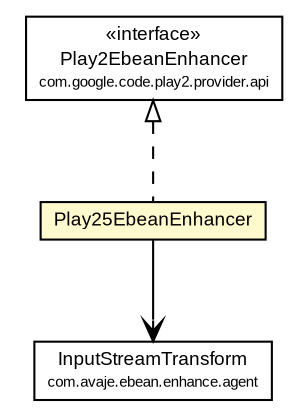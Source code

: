 #!/usr/local/bin/dot
#
# Class diagram 
# Generated by UMLGraph version R5_6-24-gf6e263 (http://www.umlgraph.org/)
#

digraph G {
	edge [fontname="arial",fontsize=10,labelfontname="arial",labelfontsize=10];
	node [fontname="arial",fontsize=10,shape=plaintext];
	nodesep=0.25;
	ranksep=0.5;
	// com.google.code.play2.provider.play25.Play25EbeanEnhancer
	c240 [label=<<table title="com.google.code.play2.provider.play25.Play25EbeanEnhancer" border="0" cellborder="1" cellspacing="0" cellpadding="2" port="p" bgcolor="lemonChiffon" href="./Play25EbeanEnhancer.html">
		<tr><td><table border="0" cellspacing="0" cellpadding="1">
<tr><td align="center" balign="center"> Play25EbeanEnhancer </td></tr>
		</table></td></tr>
		</table>>, URL="./Play25EbeanEnhancer.html", fontname="arial", fontcolor="black", fontsize=9.0];
	//com.google.code.play2.provider.play25.Play25EbeanEnhancer implements com.google.code.play2.provider.api.Play2EbeanEnhancer
	c252:p -> c240:p [dir=back,arrowtail=empty,style=dashed];
	// com.google.code.play2.provider.play25.Play25EbeanEnhancer NAVASSOC com.avaje.ebean.enhance.agent.InputStreamTransform
	c240:p -> c256:p [taillabel="", label="", headlabel="", fontname="arial", fontcolor="black", fontsize=10.0, color="black", arrowhead=open];
	// com.google.code.play2.provider.api.Play2EbeanEnhancer
	c252 [label=<<table title="com.google.code.play2.provider.api.Play2EbeanEnhancer" border="0" cellborder="1" cellspacing="0" cellpadding="2" port="p">
		<tr><td><table border="0" cellspacing="0" cellpadding="1">
<tr><td align="center" balign="center"> &#171;interface&#187; </td></tr>
<tr><td align="center" balign="center"> Play2EbeanEnhancer </td></tr>
<tr><td align="center" balign="center"><font point-size="7.0"> com.google.code.play2.provider.api </font></td></tr>
		</table></td></tr>
		</table>>, URL="null", fontname="arial", fontcolor="black", fontsize=9.0];
	// com.avaje.ebean.enhance.agent.InputStreamTransform
	c256 [label=<<table title="com.avaje.ebean.enhance.agent.InputStreamTransform" border="0" cellborder="1" cellspacing="0" cellpadding="2" port="p">
		<tr><td><table border="0" cellspacing="0" cellpadding="1">
<tr><td align="center" balign="center"> InputStreamTransform </td></tr>
<tr><td align="center" balign="center"><font point-size="7.0"> com.avaje.ebean.enhance.agent </font></td></tr>
		</table></td></tr>
		</table>>, URL="null", fontname="arial", fontcolor="black", fontsize=9.0];
}

